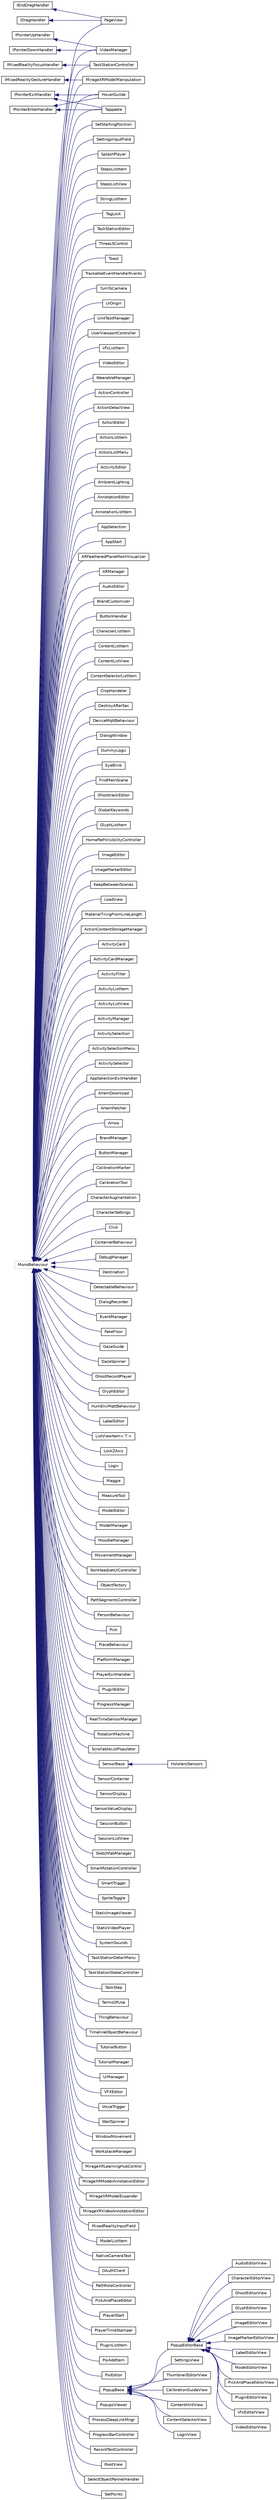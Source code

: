 digraph "Graphical Class Hierarchy"
{
 // INTERACTIVE_SVG=YES
 // LATEX_PDF_SIZE
  edge [fontname="Helvetica",fontsize="10",labelfontname="Helvetica",labelfontsize="10"];
  node [fontname="Helvetica",fontsize="10",shape=record];
  rankdir="LR";
  Node274 [label="IDragHandler",height=0.2,width=0.4,color="black", fillcolor="white", style="filled",URL="$class_i_drag_handler.html",tooltip=" "];
  Node274 -> Node178 [dir="back",color="midnightblue",fontsize="10",style="solid",fontname="Helvetica"];
  Node178 [label="PageView",height=0.2,width=0.4,color="black", fillcolor="white", style="filled",URL="$class_page_view.html",tooltip=" "];
  Node273 [label="IEndDragHandler",height=0.2,width=0.4,color="black", fillcolor="white", style="filled",URL="$class_i_end_drag_handler.html",tooltip=" "];
  Node273 -> Node178 [dir="back",color="midnightblue",fontsize="10",style="solid",fontname="Helvetica"];
  Node272 [label="IMixedRealityFocusHandler",height=0.2,width=0.4,color="black", fillcolor="white", style="filled",URL="$class_i_mixed_reality_focus_handler.html",tooltip=" "];
  Node272 -> Node154 [dir="back",color="midnightblue",fontsize="10",style="solid",fontname="Helvetica"];
  Node154 [label="TaskStationController",height=0.2,width=0.4,color="black", fillcolor="white", style="filled",URL="$class_mirage_x_r_1_1_task_station_controller.html",tooltip=" "];
  Node271 [label="IMixedRealityGestureHandler",height=0.2,width=0.4,color="black", fillcolor="white", style="filled",URL="$class_i_mixed_reality_gesture_handler.html",tooltip=" "];
  Node271 -> Node172 [dir="back",color="midnightblue",fontsize="10",style="solid",fontname="Helvetica"];
  Node172 [label="MirageXRModelManipulation",height=0.2,width=0.4,color="black", fillcolor="white", style="filled",URL="$class_mirage_x_r_model_manipulation.html",tooltip="@bibeg Class for handling rotation and other manipulation on the 3d model"];
  Node265 [label="IPointerDownHandler",height=0.2,width=0.4,color="black", fillcolor="white", style="filled",URL="$class_i_pointer_down_handler.html",tooltip=" "];
  Node265 -> Node231 [dir="back",color="midnightblue",fontsize="10",style="solid",fontname="Helvetica"];
  Node231 [label="VideoManager",height=0.2,width=0.4,color="black", fillcolor="white", style="filled",URL="$class_video_manager.html",tooltip=" "];
  Node264 [label="IPointerEnterHandler",height=0.2,width=0.4,color="black", fillcolor="white", style="filled",URL="$class_i_pointer_enter_handler.html",tooltip=" "];
  Node264 -> Node78 [dir="back",color="midnightblue",fontsize="10",style="solid",fontname="Helvetica"];
  Node78 [label="HoverGuilde",height=0.2,width=0.4,color="black", fillcolor="white", style="filled",URL="$class_hover_guilde.html",tooltip=" "];
  Node264 -> Node220 [dir="back",color="midnightblue",fontsize="10",style="solid",fontname="Helvetica"];
  Node220 [label="Tappable",height=0.2,width=0.4,color="black", fillcolor="white", style="filled",URL="$class_tappable.html",tooltip=" "];
  Node263 [label="IPointerExitHandler",height=0.2,width=0.4,color="black", fillcolor="white", style="filled",URL="$class_i_pointer_exit_handler.html",tooltip=" "];
  Node263 -> Node78 [dir="back",color="midnightblue",fontsize="10",style="solid",fontname="Helvetica"];
  Node263 -> Node220 [dir="back",color="midnightblue",fontsize="10",style="solid",fontname="Helvetica"];
  Node262 [label="IPointerUpHandler",height=0.2,width=0.4,color="black", fillcolor="white", style="filled",URL="$class_i_pointer_up_handler.html",tooltip=" "];
  Node262 -> Node231 [dir="back",color="midnightblue",fontsize="10",style="solid",fontname="Helvetica"];
  Node46 [label="MonoBehaviour",height=0.2,width=0.4,color="grey75", fillcolor="white", style="filled",tooltip=" "];
  Node46 -> Node0 [dir="back",color="midnightblue",fontsize="10",style="solid",fontname="Helvetica"];
  Node0 [label="ActionController",height=0.2,width=0.4,color="black", fillcolor="white", style="filled",URL="$class_action_controller.html",tooltip=" "];
  Node46 -> Node48 [dir="back",color="midnightblue",fontsize="10",style="solid",fontname="Helvetica"];
  Node48 [label="ActionDetailView",height=0.2,width=0.4,color="black", fillcolor="white", style="filled",URL="$class_action_detail_view.html",tooltip=" "];
  Node46 -> Node49 [dir="back",color="midnightblue",fontsize="10",style="solid",fontname="Helvetica"];
  Node49 [label="ActionEditor",height=0.2,width=0.4,color="black", fillcolor="white", style="filled",URL="$class_action_editor.html",tooltip=" "];
  Node46 -> Node50 [dir="back",color="midnightblue",fontsize="10",style="solid",fontname="Helvetica"];
  Node50 [label="ActionListItem",height=0.2,width=0.4,color="black", fillcolor="white", style="filled",URL="$class_action_list_item.html",tooltip=" "];
  Node46 -> Node51 [dir="back",color="midnightblue",fontsize="10",style="solid",fontname="Helvetica"];
  Node51 [label="ActionListMenu",height=0.2,width=0.4,color="black", fillcolor="white", style="filled",URL="$class_action_list_menu.html",tooltip=" "];
  Node46 -> Node52 [dir="back",color="midnightblue",fontsize="10",style="solid",fontname="Helvetica"];
  Node52 [label="ActivityEditor",height=0.2,width=0.4,color="black", fillcolor="white", style="filled",URL="$class_activity_editor.html",tooltip=" "];
  Node46 -> Node53 [dir="back",color="midnightblue",fontsize="10",style="solid",fontname="Helvetica"];
  Node53 [label="AmbientLighting",height=0.2,width=0.4,color="black", fillcolor="white", style="filled",URL="$class_ambient_lighting.html",tooltip=" "];
  Node46 -> Node54 [dir="back",color="midnightblue",fontsize="10",style="solid",fontname="Helvetica"];
  Node54 [label="AnnotationEditor",height=0.2,width=0.4,color="black", fillcolor="white", style="filled",URL="$class_annotation_editor.html",tooltip=" "];
  Node46 -> Node55 [dir="back",color="midnightblue",fontsize="10",style="solid",fontname="Helvetica"];
  Node55 [label="AnnotationListItem",height=0.2,width=0.4,color="black", fillcolor="white", style="filled",URL="$class_annotation_list_item.html",tooltip=" "];
  Node46 -> Node56 [dir="back",color="midnightblue",fontsize="10",style="solid",fontname="Helvetica"];
  Node56 [label="AppSelection",height=0.2,width=0.4,color="black", fillcolor="white", style="filled",URL="$class_app_selection.html",tooltip="Class that handles the selection of the new scene This script should exist in the AppSelection scene ..."];
  Node46 -> Node57 [dir="back",color="midnightblue",fontsize="10",style="solid",fontname="Helvetica"];
  Node57 [label="AppStart",height=0.2,width=0.4,color="black", fillcolor="white", style="filled",URL="$class_app_start.html",tooltip="Describes how the app should proceed from the start scene"];
  Node46 -> Node58 [dir="back",color="midnightblue",fontsize="10",style="solid",fontname="Helvetica"];
  Node58 [label="ARFeatheredPlaneMeshVisualizer",height=0.2,width=0.4,color="black", fillcolor="white", style="filled",URL="$class_a_r_feathered_plane_mesh_visualizer.html",tooltip="This plane visualizer demonstrates the use of a feathering effect at the edge of the detected plane,..."];
  Node46 -> Node59 [dir="back",color="midnightblue",fontsize="10",style="solid",fontname="Helvetica"];
  Node59 [label="ARManager",height=0.2,width=0.4,color="black", fillcolor="white", style="filled",URL="$class_a_r_manager.html",tooltip=" "];
  Node46 -> Node60 [dir="back",color="midnightblue",fontsize="10",style="solid",fontname="Helvetica"];
  Node60 [label="AudioEditor",height=0.2,width=0.4,color="black", fillcolor="white", style="filled",URL="$class_audio_editor.html",tooltip=" "];
  Node46 -> Node61 [dir="back",color="midnightblue",fontsize="10",style="solid",fontname="Helvetica"];
  Node61 [label="BrandCustomizer",height=0.2,width=0.4,color="black", fillcolor="white", style="filled",URL="$class_brand_customizer.html",tooltip=" "];
  Node46 -> Node62 [dir="back",color="midnightblue",fontsize="10",style="solid",fontname="Helvetica"];
  Node62 [label="ButtonHandler",height=0.2,width=0.4,color="black", fillcolor="white", style="filled",URL="$class_button_handler.html",tooltip=" "];
  Node46 -> Node63 [dir="back",color="midnightblue",fontsize="10",style="solid",fontname="Helvetica"];
  Node63 [label="CharacterListItem",height=0.2,width=0.4,color="black", fillcolor="white", style="filled",URL="$class_character_list_item.html",tooltip=" "];
  Node46 -> Node64 [dir="back",color="midnightblue",fontsize="10",style="solid",fontname="Helvetica"];
  Node64 [label="ContentListItem",height=0.2,width=0.4,color="black", fillcolor="white", style="filled",URL="$class_content_list_item.html",tooltip=" "];
  Node46 -> Node65 [dir="back",color="midnightblue",fontsize="10",style="solid",fontname="Helvetica"];
  Node65 [label="ContentListView",height=0.2,width=0.4,color="black", fillcolor="white", style="filled",URL="$class_content_list_view.html",tooltip=" "];
  Node46 -> Node66 [dir="back",color="midnightblue",fontsize="10",style="solid",fontname="Helvetica"];
  Node66 [label="ContentSelectorListItem",height=0.2,width=0.4,color="black", fillcolor="white", style="filled",URL="$class_content_selector_list_item.html",tooltip=" "];
  Node46 -> Node67 [dir="back",color="midnightblue",fontsize="10",style="solid",fontname="Helvetica"];
  Node67 [label="CropHandeler",height=0.2,width=0.4,color="black", fillcolor="white", style="filled",URL="$class_crop_handeler.html",tooltip=" "];
  Node46 -> Node68 [dir="back",color="midnightblue",fontsize="10",style="solid",fontname="Helvetica"];
  Node68 [label="DestroyAfterSec",height=0.2,width=0.4,color="black", fillcolor="white", style="filled",URL="$class_destroy_after_sec.html",tooltip=" "];
  Node46 -> Node69 [dir="back",color="midnightblue",fontsize="10",style="solid",fontname="Helvetica"];
  Node69 [label="DeviceMqttBehaviour",height=0.2,width=0.4,color="black", fillcolor="white", style="filled",URL="$class_device_mqtt_behaviour.html",tooltip=" "];
  Node46 -> Node70 [dir="back",color="midnightblue",fontsize="10",style="solid",fontname="Helvetica"];
  Node70 [label="DialogWindow",height=0.2,width=0.4,color="black", fillcolor="white", style="filled",URL="$class_dialog_window.html",tooltip=" "];
  Node46 -> Node71 [dir="back",color="midnightblue",fontsize="10",style="solid",fontname="Helvetica"];
  Node71 [label="DummyLogic",height=0.2,width=0.4,color="black", fillcolor="white", style="filled",URL="$class_dummy_logic.html",tooltip="Just used for MirageXR player testing."];
  Node46 -> Node72 [dir="back",color="midnightblue",fontsize="10",style="solid",fontname="Helvetica"];
  Node72 [label="EyeBlink",height=0.2,width=0.4,color="black", fillcolor="white", style="filled",URL="$class_eye_blink.html",tooltip=" "];
  Node46 -> Node73 [dir="back",color="midnightblue",fontsize="10",style="solid",fontname="Helvetica"];
  Node73 [label="FindMeInScene",height=0.2,width=0.4,color="black", fillcolor="white", style="filled",URL="$class_find_me_in_scene.html",tooltip=" "];
  Node46 -> Node74 [dir="back",color="midnightblue",fontsize="10",style="solid",fontname="Helvetica"];
  Node74 [label="GhosttrackEditor",height=0.2,width=0.4,color="black", fillcolor="white", style="filled",URL="$class_ghosttrack_editor.html",tooltip=" "];
  Node46 -> Node75 [dir="back",color="midnightblue",fontsize="10",style="solid",fontname="Helvetica"];
  Node75 [label="GlobalKeywords",height=0.2,width=0.4,color="black", fillcolor="white", style="filled",URL="$class_global_keywords.html",tooltip=" "];
  Node46 -> Node76 [dir="back",color="midnightblue",fontsize="10",style="solid",fontname="Helvetica"];
  Node76 [label="GlyphListItem",height=0.2,width=0.4,color="black", fillcolor="white", style="filled",URL="$class_glyph_list_item.html",tooltip=" "];
  Node46 -> Node77 [dir="back",color="midnightblue",fontsize="10",style="solid",fontname="Helvetica"];
  Node77 [label="HomePathVisibilityController",height=0.2,width=0.4,color="black", fillcolor="white", style="filled",URL="$class_home_path_visibility_controller.html",tooltip=" "];
  Node46 -> Node78 [dir="back",color="midnightblue",fontsize="10",style="solid",fontname="Helvetica"];
  Node46 -> Node79 [dir="back",color="midnightblue",fontsize="10",style="solid",fontname="Helvetica"];
  Node79 [label="ImageEditor",height=0.2,width=0.4,color="black", fillcolor="white", style="filled",URL="$class_image_editor.html",tooltip=" "];
  Node46 -> Node80 [dir="back",color="midnightblue",fontsize="10",style="solid",fontname="Helvetica"];
  Node80 [label="ImageMarkerEditor",height=0.2,width=0.4,color="black", fillcolor="white", style="filled",URL="$class_image_marker_editor.html",tooltip=" "];
  Node46 -> Node81 [dir="back",color="midnightblue",fontsize="10",style="solid",fontname="Helvetica"];
  Node81 [label="KeepBetweenScenes",height=0.2,width=0.4,color="black", fillcolor="white", style="filled",URL="$class_keep_between_scenes.html",tooltip="Component that makes sure that an object survives scene changes"];
  Node46 -> Node82 [dir="back",color="midnightblue",fontsize="10",style="solid",fontname="Helvetica"];
  Node82 [label="LoadView",height=0.2,width=0.4,color="black", fillcolor="white", style="filled",URL="$class_load_view.html",tooltip=" "];
  Node46 -> Node83 [dir="back",color="midnightblue",fontsize="10",style="solid",fontname="Helvetica"];
  Node83 [label="MaterialTilingFromLineLength",height=0.2,width=0.4,color="black", fillcolor="white", style="filled",URL="$class_material_tiling_from_line_length.html",tooltip=" "];
  Node46 -> Node84 [dir="back",color="midnightblue",fontsize="10",style="solid",fontname="Helvetica"];
  Node84 [label="ActionContentStorageManager",height=0.2,width=0.4,color="black", fillcolor="white", style="filled",URL="$class_mirage_x_r_1_1_action_content_storage_manager.html",tooltip=" "];
  Node46 -> Node85 [dir="back",color="midnightblue",fontsize="10",style="solid",fontname="Helvetica"];
  Node85 [label="ActivityCard",height=0.2,width=0.4,color="black", fillcolor="white", style="filled",URL="$class_mirage_x_r_1_1_activity_card.html",tooltip=" "];
  Node46 -> Node86 [dir="back",color="midnightblue",fontsize="10",style="solid",fontname="Helvetica"];
  Node86 [label="ActivityCardManager",height=0.2,width=0.4,color="black", fillcolor="white", style="filled",URL="$class_mirage_x_r_1_1_activity_card_manager.html",tooltip=" "];
  Node46 -> Node87 [dir="back",color="midnightblue",fontsize="10",style="solid",fontname="Helvetica"];
  Node87 [label="ActivityFilter",height=0.2,width=0.4,color="black", fillcolor="white", style="filled",URL="$class_mirage_x_r_1_1_activity_filter.html",tooltip=" "];
  Node46 -> Node88 [dir="back",color="midnightblue",fontsize="10",style="solid",fontname="Helvetica"];
  Node88 [label="ActivityListItem",height=0.2,width=0.4,color="black", fillcolor="white", style="filled",URL="$class_mirage_x_r_1_1_activity_list_item.html",tooltip=" "];
  Node46 -> Node89 [dir="back",color="midnightblue",fontsize="10",style="solid",fontname="Helvetica"];
  Node89 [label="ActivityListView",height=0.2,width=0.4,color="black", fillcolor="white", style="filled",URL="$class_mirage_x_r_1_1_activity_list_view.html",tooltip=" "];
  Node46 -> Node90 [dir="back",color="midnightblue",fontsize="10",style="solid",fontname="Helvetica"];
  Node90 [label="ActivityManager",height=0.2,width=0.4,color="black", fillcolor="white", style="filled",URL="$class_mirage_x_r_1_1_activity_manager.html",tooltip="ActivityParser. Used for parsing Arlem activity file files and for handling activities defined in the..."];
  Node46 -> Node91 [dir="back",color="midnightblue",fontsize="10",style="solid",fontname="Helvetica"];
  Node91 [label="ActivitySelection",height=0.2,width=0.4,color="black", fillcolor="white", style="filled",URL="$class_mirage_x_r_1_1_activity_selection.html",tooltip=" "];
  Node46 -> Node92 [dir="back",color="midnightblue",fontsize="10",style="solid",fontname="Helvetica"];
  Node92 [label="ActivitySelectionMenu",height=0.2,width=0.4,color="black", fillcolor="white", style="filled",URL="$class_mirage_x_r_1_1_activity_selection_menu.html",tooltip=" "];
  Node46 -> Node93 [dir="back",color="midnightblue",fontsize="10",style="solid",fontname="Helvetica"];
  Node93 [label="ActivitySelector",height=0.2,width=0.4,color="black", fillcolor="white", style="filled",URL="$class_mirage_x_r_1_1_activity_selector.html",tooltip=" "];
  Node46 -> Node94 [dir="back",color="midnightblue",fontsize="10",style="solid",fontname="Helvetica"];
  Node94 [label="AppSelectionExitHandler",height=0.2,width=0.4,color="black", fillcolor="white", style="filled",URL="$class_mirage_x_r_1_1_app_selection_exit_handler.html",tooltip=" "];
  Node46 -> Node95 [dir="back",color="midnightblue",fontsize="10",style="solid",fontname="Helvetica"];
  Node95 [label="ArlemDownload",height=0.2,width=0.4,color="black", fillcolor="white", style="filled",URL="$class_mirage_x_r_1_1_arlem_download.html",tooltip=" "];
  Node46 -> Node96 [dir="back",color="midnightblue",fontsize="10",style="solid",fontname="Helvetica"];
  Node96 [label="ArlemFetcher",height=0.2,width=0.4,color="black", fillcolor="white", style="filled",URL="$class_mirage_x_r_1_1_arlem_fetcher.html",tooltip=" "];
  Node46 -> Node97 [dir="back",color="midnightblue",fontsize="10",style="solid",fontname="Helvetica"];
  Node97 [label="Arrow",height=0.2,width=0.4,color="black", fillcolor="white", style="filled",URL="$class_mirage_x_r_1_1_arrow.html",tooltip=" "];
  Node46 -> Node98 [dir="back",color="midnightblue",fontsize="10",style="solid",fontname="Helvetica"];
  Node98 [label="BrandManager",height=0.2,width=0.4,color="black", fillcolor="white", style="filled",URL="$class_mirage_x_r_1_1_brand_manager.html",tooltip=" "];
  Node46 -> Node99 [dir="back",color="midnightblue",fontsize="10",style="solid",fontname="Helvetica"];
  Node99 [label="ButtonManager",height=0.2,width=0.4,color="black", fillcolor="white", style="filled",URL="$class_mirage_x_r_1_1_button_manager.html",tooltip=" "];
  Node46 -> Node100 [dir="back",color="midnightblue",fontsize="10",style="solid",fontname="Helvetica"];
  Node100 [label="CalibrationMarker",height=0.2,width=0.4,color="black", fillcolor="white", style="filled",URL="$class_mirage_x_r_1_1_calibration_marker.html",tooltip=" "];
  Node46 -> Node101 [dir="back",color="midnightblue",fontsize="10",style="solid",fontname="Helvetica"];
  Node101 [label="CalibrationTool",height=0.2,width=0.4,color="black", fillcolor="white", style="filled",URL="$class_mirage_x_r_1_1_calibration_tool.html",tooltip=" "];
  Node46 -> Node102 [dir="back",color="midnightblue",fontsize="10",style="solid",fontname="Helvetica"];
  Node102 [label="CharacterAugmentation",height=0.2,width=0.4,color="black", fillcolor="white", style="filled",URL="$class_mirage_x_r_1_1_character_augmentation.html",tooltip=" "];
  Node46 -> Node103 [dir="back",color="midnightblue",fontsize="10",style="solid",fontname="Helvetica"];
  Node103 [label="CharacterSettings",height=0.2,width=0.4,color="black", fillcolor="white", style="filled",URL="$class_mirage_x_r_1_1_character_settings.html",tooltip=" "];
  Node46 -> Node104 [dir="back",color="midnightblue",fontsize="10",style="solid",fontname="Helvetica"];
  Node104 [label="Click",height=0.2,width=0.4,color="black", fillcolor="white", style="filled",URL="$class_mirage_x_r_1_1_click.html",tooltip="Universal Click. Should receive a Nobel prize for this..."];
  Node46 -> Node105 [dir="back",color="midnightblue",fontsize="10",style="solid",fontname="Helvetica"];
  Node105 [label="ContainerBehaviour",height=0.2,width=0.4,color="black", fillcolor="white", style="filled",URL="$class_mirage_x_r_1_1_container_behaviour.html",tooltip="Class for all the containers that should remain in the scene on scene clear."];
  Node46 -> Node106 [dir="back",color="midnightblue",fontsize="10",style="solid",fontname="Helvetica"];
  Node106 [label="DebugManager",height=0.2,width=0.4,color="black", fillcolor="white", style="filled",URL="$class_mirage_x_r_1_1_debug_manager.html",tooltip=" "];
  Node46 -> Node107 [dir="back",color="midnightblue",fontsize="10",style="solid",fontname="Helvetica"];
  Node107 [label="Destination",height=0.2,width=0.4,color="black", fillcolor="white", style="filled",URL="$class_mirage_x_r_1_1_destination.html",tooltip=" "];
  Node46 -> Node108 [dir="back",color="midnightblue",fontsize="10",style="solid",fontname="Helvetica"];
  Node108 [label="DetectableBehaviour",height=0.2,width=0.4,color="black", fillcolor="white", style="filled",URL="$class_mirage_x_r_1_1_detectable_behaviour.html",tooltip="Class for defining how a detectable should behave."];
  Node46 -> Node109 [dir="back",color="midnightblue",fontsize="10",style="solid",fontname="Helvetica"];
  Node109 [label="DialogRecorder",height=0.2,width=0.4,color="black", fillcolor="white", style="filled",URL="$class_mirage_x_r_1_1_dialog_recorder.html",tooltip=" "];
  Node46 -> Node110 [dir="back",color="midnightblue",fontsize="10",style="solid",fontname="Helvetica"];
  Node110 [label="EventManager",height=0.2,width=0.4,color="black", fillcolor="white", style="filled",URL="$class_mirage_x_r_1_1_event_manager.html",tooltip="Event manager for handling communication between Activity manager and Workplace manager."];
  Node46 -> Node111 [dir="back",color="midnightblue",fontsize="10",style="solid",fontname="Helvetica"];
  Node111 [label="FakeFloor",height=0.2,width=0.4,color="black", fillcolor="white", style="filled",URL="$class_mirage_x_r_1_1_fake_floor.html",tooltip=" "];
  Node46 -> Node112 [dir="back",color="midnightblue",fontsize="10",style="solid",fontname="Helvetica"];
  Node112 [label="GazeGuide",height=0.2,width=0.4,color="black", fillcolor="white", style="filled",URL="$class_mirage_x_r_1_1_gaze_guide.html",tooltip=" "];
  Node46 -> Node113 [dir="back",color="midnightblue",fontsize="10",style="solid",fontname="Helvetica"];
  Node113 [label="GazeSpinner",height=0.2,width=0.4,color="black", fillcolor="white", style="filled",URL="$class_mirage_x_r_1_1_gaze_spinner.html",tooltip=" "];
  Node46 -> Node114 [dir="back",color="midnightblue",fontsize="10",style="solid",fontname="Helvetica"];
  Node114 [label="GhostRecordPlayer",height=0.2,width=0.4,color="black", fillcolor="white", style="filled",URL="$class_mirage_x_r_1_1_ghost_record_player.html",tooltip=" "];
  Node46 -> Node115 [dir="back",color="midnightblue",fontsize="10",style="solid",fontname="Helvetica"];
  Node115 [label="GlyphEditor",height=0.2,width=0.4,color="black", fillcolor="white", style="filled",URL="$class_mirage_x_r_1_1_glyph_editor.html",tooltip=" "];
  Node46 -> Node116 [dir="back",color="midnightblue",fontsize="10",style="solid",fontname="Helvetica"];
  Node116 [label="HumEnvMqttBehaviour",height=0.2,width=0.4,color="black", fillcolor="white", style="filled",URL="$class_mirage_x_r_1_1_hum_env_mqtt_behaviour.html",tooltip=" "];
  Node46 -> Node117 [dir="back",color="midnightblue",fontsize="10",style="solid",fontname="Helvetica"];
  Node117 [label="LabelEditor",height=0.2,width=0.4,color="black", fillcolor="white", style="filled",URL="$class_mirage_x_r_1_1_label_editor.html",tooltip=" "];
  Node46 -> Node118 [dir="back",color="midnightblue",fontsize="10",style="solid",fontname="Helvetica"];
  Node118 [label="ListViewItem\< T \>",height=0.2,width=0.4,color="black", fillcolor="white", style="filled",URL="$class_mirage_x_r_1_1_list_view_item.html",tooltip=" "];
  Node46 -> Node119 [dir="back",color="midnightblue",fontsize="10",style="solid",fontname="Helvetica"];
  Node119 [label="LockZAxis",height=0.2,width=0.4,color="black", fillcolor="white", style="filled",URL="$class_mirage_x_r_1_1_lock_z_axis.html",tooltip=" "];
  Node46 -> Node120 [dir="back",color="midnightblue",fontsize="10",style="solid",fontname="Helvetica"];
  Node120 [label="Login",height=0.2,width=0.4,color="black", fillcolor="white", style="filled",URL="$class_mirage_x_r_1_1_login.html",tooltip=" "];
  Node46 -> Node121 [dir="back",color="midnightblue",fontsize="10",style="solid",fontname="Helvetica"];
  Node121 [label="Maggie",height=0.2,width=0.4,color="black", fillcolor="white", style="filled",URL="$class_mirage_x_r_1_1_maggie.html",tooltip="MirageXR text-to-speech manager."];
  Node46 -> Node122 [dir="back",color="midnightblue",fontsize="10",style="solid",fontname="Helvetica"];
  Node122 [label="MeasureTool",height=0.2,width=0.4,color="black", fillcolor="white", style="filled",URL="$class_mirage_x_r_1_1_measure_tool.html",tooltip=" "];
  Node46 -> Node123 [dir="back",color="midnightblue",fontsize="10",style="solid",fontname="Helvetica"];
  Node123 [label="ModelEditor",height=0.2,width=0.4,color="black", fillcolor="white", style="filled",URL="$class_mirage_x_r_1_1_model_editor.html",tooltip=" "];
  Node46 -> Node124 [dir="back",color="midnightblue",fontsize="10",style="solid",fontname="Helvetica"];
  Node124 [label="ModelManager",height=0.2,width=0.4,color="black", fillcolor="white", style="filled",URL="$class_mirage_x_r_1_1_model_manager.html",tooltip=" "];
  Node46 -> Node125 [dir="back",color="midnightblue",fontsize="10",style="solid",fontname="Helvetica"];
  Node125 [label="MoodleManager",height=0.2,width=0.4,color="black", fillcolor="white", style="filled",URL="$class_mirage_x_r_1_1_moodle_manager.html",tooltip=" "];
  Node46 -> Node126 [dir="back",color="midnightblue",fontsize="10",style="solid",fontname="Helvetica"];
  Node126 [label="MovementManager",height=0.2,width=0.4,color="black", fillcolor="white", style="filled",URL="$class_mirage_x_r_1_1_movement_manager.html",tooltip=" "];
  Node46 -> Node127 [dir="back",color="midnightblue",fontsize="10",style="solid",fontname="Helvetica"];
  Node127 [label="NonHeadsetUIController",height=0.2,width=0.4,color="black", fillcolor="white", style="filled",URL="$class_mirage_x_r_1_1_non_headset_u_i_controller.html",tooltip=" "];
  Node46 -> Node128 [dir="back",color="midnightblue",fontsize="10",style="solid",fontname="Helvetica"];
  Node128 [label="ObjectFactory",height=0.2,width=0.4,color="black", fillcolor="white", style="filled",URL="$class_mirage_x_r_1_1_object_factory.html",tooltip=" "];
  Node46 -> Node129 [dir="back",color="midnightblue",fontsize="10",style="solid",fontname="Helvetica"];
  Node129 [label="PathSegmentsController",height=0.2,width=0.4,color="black", fillcolor="white", style="filled",URL="$class_mirage_x_r_1_1_path_segments_controller.html",tooltip=" "];
  Node46 -> Node130 [dir="back",color="midnightblue",fontsize="10",style="solid",fontname="Helvetica"];
  Node130 [label="PersonBehaviour",height=0.2,width=0.4,color="black", fillcolor="white", style="filled",URL="$class_mirage_x_r_1_1_person_behaviour.html",tooltip=" "];
  Node46 -> Node131 [dir="back",color="midnightblue",fontsize="10",style="solid",fontname="Helvetica"];
  Node131 [label="Pick",height=0.2,width=0.4,color="black", fillcolor="white", style="filled",URL="$class_mirage_x_r_1_1_pick.html",tooltip=" "];
  Node46 -> Node132 [dir="back",color="midnightblue",fontsize="10",style="solid",fontname="Helvetica"];
  Node132 [label="PlaceBehaviour",height=0.2,width=0.4,color="black", fillcolor="white", style="filled",URL="$class_mirage_x_r_1_1_place_behaviour.html",tooltip=" "];
  Node46 -> Node133 [dir="back",color="midnightblue",fontsize="10",style="solid",fontname="Helvetica"];
  Node133 [label="PlatformManager",height=0.2,width=0.4,color="black", fillcolor="white", style="filled",URL="$class_mirage_x_r_1_1_platform_manager.html",tooltip=" "];
  Node46 -> Node134 [dir="back",color="midnightblue",fontsize="10",style="solid",fontname="Helvetica"];
  Node134 [label="PlayerExitHandler",height=0.2,width=0.4,color="black", fillcolor="white", style="filled",URL="$class_mirage_x_r_1_1_player_exit_handler.html",tooltip=" "];
  Node46 -> Node135 [dir="back",color="midnightblue",fontsize="10",style="solid",fontname="Helvetica"];
  Node135 [label="PluginEditor",height=0.2,width=0.4,color="black", fillcolor="white", style="filled",URL="$class_mirage_x_r_1_1_plugin_editor.html",tooltip=" "];
  Node46 -> Node136 [dir="back",color="midnightblue",fontsize="10",style="solid",fontname="Helvetica"];
  Node136 [label="ProgressManager",height=0.2,width=0.4,color="black", fillcolor="white", style="filled",URL="$class_mirage_x_r_1_1_progress_manager.html",tooltip=" "];
  Node46 -> Node137 [dir="back",color="midnightblue",fontsize="10",style="solid",fontname="Helvetica"];
  Node137 [label="RealTimeSensorManager",height=0.2,width=0.4,color="black", fillcolor="white", style="filled",URL="$class_mirage_x_r_1_1_real_time_sensor_manager.html",tooltip=" "];
  Node46 -> Node138 [dir="back",color="midnightblue",fontsize="10",style="solid",fontname="Helvetica"];
  Node138 [label="RotationMachine",height=0.2,width=0.4,color="black", fillcolor="white", style="filled",URL="$class_mirage_x_r_1_1_rotation_machine.html",tooltip="Rotation machine handles object rotation."];
  Node46 -> Node139 [dir="back",color="midnightblue",fontsize="10",style="solid",fontname="Helvetica"];
  Node139 [label="ScrollableListPopulator",height=0.2,width=0.4,color="black", fillcolor="white", style="filled",URL="$class_mirage_x_r_1_1_scrollable_list_populator.html",tooltip=" "];
  Node46 -> Node140 [dir="back",color="midnightblue",fontsize="10",style="solid",fontname="Helvetica"];
  Node140 [label="SensorBase",height=0.2,width=0.4,color="black", fillcolor="white", style="filled",URL="$class_mirage_x_r_1_1_sensor_base.html",tooltip=" "];
  Node140 -> Node141 [dir="back",color="midnightblue",fontsize="10",style="solid",fontname="Helvetica"];
  Node141 [label="HololensSensors",height=0.2,width=0.4,color="black", fillcolor="white", style="filled",URL="$class_mirage_x_r_1_1_hololens_sensors.html",tooltip=" "];
  Node46 -> Node142 [dir="back",color="midnightblue",fontsize="10",style="solid",fontname="Helvetica"];
  Node142 [label="SensorContainer",height=0.2,width=0.4,color="black", fillcolor="white", style="filled",URL="$class_mirage_x_r_1_1_sensor_container.html",tooltip=" "];
  Node46 -> Node143 [dir="back",color="midnightblue",fontsize="10",style="solid",fontname="Helvetica"];
  Node143 [label="SensorDisplay",height=0.2,width=0.4,color="black", fillcolor="white", style="filled",URL="$class_mirage_x_r_1_1_sensor_display.html",tooltip=" "];
  Node46 -> Node144 [dir="back",color="midnightblue",fontsize="10",style="solid",fontname="Helvetica"];
  Node144 [label="SensorValueDisplay",height=0.2,width=0.4,color="black", fillcolor="white", style="filled",URL="$class_mirage_x_r_1_1_sensor_value_display.html",tooltip=" "];
  Node46 -> Node145 [dir="back",color="midnightblue",fontsize="10",style="solid",fontname="Helvetica"];
  Node145 [label="SessionButton",height=0.2,width=0.4,color="black", fillcolor="white", style="filled",URL="$class_mirage_x_r_1_1_session_button.html",tooltip=" "];
  Node46 -> Node146 [dir="back",color="midnightblue",fontsize="10",style="solid",fontname="Helvetica"];
  Node146 [label="SessionListView",height=0.2,width=0.4,color="black", fillcolor="white", style="filled",URL="$class_mirage_x_r_1_1_session_list_view.html",tooltip=" "];
  Node46 -> Node147 [dir="back",color="midnightblue",fontsize="10",style="solid",fontname="Helvetica"];
  Node147 [label="SketchfabManager",height=0.2,width=0.4,color="black", fillcolor="white", style="filled",URL="$class_mirage_x_r_1_1_sketchfab_manager.html",tooltip=" "];
  Node46 -> Node148 [dir="back",color="midnightblue",fontsize="10",style="solid",fontname="Helvetica"];
  Node148 [label="SmartRotationController",height=0.2,width=0.4,color="black", fillcolor="white", style="filled",URL="$class_mirage_x_r_1_1_smart_rotation_controller.html",tooltip="Controls Rotation Machine based on sensor input."];
  Node46 -> Node149 [dir="back",color="midnightblue",fontsize="10",style="solid",fontname="Helvetica"];
  Node149 [label="SmartTrigger",height=0.2,width=0.4,color="black", fillcolor="white", style="filled",URL="$class_mirage_x_r_1_1_smart_trigger.html",tooltip=" "];
  Node46 -> Node150 [dir="back",color="midnightblue",fontsize="10",style="solid",fontname="Helvetica"];
  Node150 [label="SpriteToggle",height=0.2,width=0.4,color="black", fillcolor="white", style="filled",URL="$class_mirage_x_r_1_1_sprite_toggle.html",tooltip=" "];
  Node46 -> Node151 [dir="back",color="midnightblue",fontsize="10",style="solid",fontname="Helvetica"];
  Node151 [label="StaticImageViewer",height=0.2,width=0.4,color="black", fillcolor="white", style="filled",URL="$class_mirage_x_r_1_1_static_image_viewer.html",tooltip=" "];
  Node46 -> Node152 [dir="back",color="midnightblue",fontsize="10",style="solid",fontname="Helvetica"];
  Node152 [label="StaticVideoPlayer",height=0.2,width=0.4,color="black", fillcolor="white", style="filled",URL="$class_mirage_x_r_1_1_static_video_player.html",tooltip=" "];
  Node46 -> Node153 [dir="back",color="midnightblue",fontsize="10",style="solid",fontname="Helvetica"];
  Node153 [label="SystemSounds",height=0.2,width=0.4,color="black", fillcolor="white", style="filled",URL="$class_mirage_x_r_1_1_system_sounds.html",tooltip="Plays back various system sounds."];
  Node46 -> Node154 [dir="back",color="midnightblue",fontsize="10",style="solid",fontname="Helvetica"];
  Node46 -> Node155 [dir="back",color="midnightblue",fontsize="10",style="solid",fontname="Helvetica"];
  Node155 [label="TaskStationDetailMenu",height=0.2,width=0.4,color="black", fillcolor="white", style="filled",URL="$class_mirage_x_r_1_1_task_station_detail_menu.html",tooltip=" "];
  Node46 -> Node156 [dir="back",color="midnightblue",fontsize="10",style="solid",fontname="Helvetica"];
  Node156 [label="TaskStationStateController",height=0.2,width=0.4,color="black", fillcolor="white", style="filled",URL="$class_mirage_x_r_1_1_task_station_state_controller.html",tooltip=" "];
  Node46 -> Node157 [dir="back",color="midnightblue",fontsize="10",style="solid",fontname="Helvetica"];
  Node157 [label="TaskStep",height=0.2,width=0.4,color="black", fillcolor="white", style="filled",URL="$class_mirage_x_r_1_1_task_step.html",tooltip=" "];
  Node46 -> Node158 [dir="back",color="midnightblue",fontsize="10",style="solid",fontname="Helvetica"];
  Node158 [label="TermsOfUse",height=0.2,width=0.4,color="black", fillcolor="white", style="filled",URL="$class_mirage_x_r_1_1_terms_of_use.html",tooltip=" "];
  Node46 -> Node159 [dir="back",color="midnightblue",fontsize="10",style="solid",fontname="Helvetica"];
  Node159 [label="ThingBehaviour",height=0.2,width=0.4,color="black", fillcolor="white", style="filled",URL="$class_mirage_x_r_1_1_thing_behaviour.html",tooltip="Class for defining how a thing should behave"];
  Node46 -> Node160 [dir="back",color="midnightblue",fontsize="10",style="solid",fontname="Helvetica"];
  Node160 [label="TimelineObjectBehaviour",height=0.2,width=0.4,color="black", fillcolor="white", style="filled",URL="$class_mirage_x_r_1_1_timeline_object_behaviour.html",tooltip=" "];
  Node46 -> Node161 [dir="back",color="midnightblue",fontsize="10",style="solid",fontname="Helvetica"];
  Node161 [label="TutorialButton",height=0.2,width=0.4,color="black", fillcolor="white", style="filled",URL="$class_mirage_x_r_1_1_tutorial_button.html",tooltip=" "];
  Node46 -> Node162 [dir="back",color="midnightblue",fontsize="10",style="solid",fontname="Helvetica"];
  Node162 [label="TutorialManager",height=0.2,width=0.4,color="black", fillcolor="white", style="filled",URL="$class_mirage_x_r_1_1_tutorial_manager.html",tooltip=" "];
  Node46 -> Node163 [dir="back",color="midnightblue",fontsize="10",style="solid",fontname="Helvetica"];
  Node163 [label="UiManager",height=0.2,width=0.4,color="black", fillcolor="white", style="filled",URL="$class_mirage_x_r_1_1_ui_manager.html",tooltip=" "];
  Node46 -> Node164 [dir="back",color="midnightblue",fontsize="10",style="solid",fontname="Helvetica"];
  Node164 [label="VFXEditor",height=0.2,width=0.4,color="black", fillcolor="white", style="filled",URL="$class_mirage_x_r_1_1_v_f_x_editor.html",tooltip=" "];
  Node46 -> Node165 [dir="back",color="midnightblue",fontsize="10",style="solid",fontname="Helvetica"];
  Node165 [label="VoiceTrigger",height=0.2,width=0.4,color="black", fillcolor="white", style="filled",URL="$class_mirage_x_r_1_1_voice_trigger.html",tooltip=" "];
  Node46 -> Node166 [dir="back",color="midnightblue",fontsize="10",style="solid",fontname="Helvetica"];
  Node166 [label="WaitSpinner",height=0.2,width=0.4,color="black", fillcolor="white", style="filled",URL="$class_mirage_x_r_1_1_wait_spinner.html",tooltip=" "];
  Node46 -> Node167 [dir="back",color="midnightblue",fontsize="10",style="solid",fontname="Helvetica"];
  Node167 [label="WindowMovement",height=0.2,width=0.4,color="black", fillcolor="white", style="filled",URL="$class_mirage_x_r_1_1_window_movement.html",tooltip=" "];
  Node46 -> Node168 [dir="back",color="midnightblue",fontsize="10",style="solid",fontname="Helvetica"];
  Node168 [label="WorkplaceManager",height=0.2,width=0.4,color="black", fillcolor="white", style="filled",URL="$class_mirage_x_r_1_1_workplace_manager.html",tooltip="WorkplaceParser. Used for parsing Arlem workplace file files and for handling all the resources defin..."];
  Node46 -> Node169 [dir="back",color="midnightblue",fontsize="10",style="solid",fontname="Helvetica"];
  Node169 [label="MirageXRLearningHubControl",height=0.2,width=0.4,color="black", fillcolor="white", style="filled",URL="$class_mirage_x_r_learning_hub_control.html",tooltip=" "];
  Node46 -> Node170 [dir="back",color="midnightblue",fontsize="10",style="solid",fontname="Helvetica"];
  Node170 [label="MirageXRModelAnnotationEditor",height=0.2,width=0.4,color="black", fillcolor="white", style="filled",URL="$class_mirage_x_r_model_annotation_editor.html",tooltip="@bibeg editor for 3D model based annotations. Inherits from MirageXRAnnotationBaseEditor."];
  Node46 -> Node171 [dir="back",color="midnightblue",fontsize="10",style="solid",fontname="Helvetica"];
  Node171 [label="MirageXRModelExpander",height=0.2,width=0.4,color="black", fillcolor="white", style="filled",URL="$class_mirage_x_r_model_expander.html",tooltip="@bibeg basic class for expanding the 3d model based on the parent gameobject which holds all the subc..."];
  Node46 -> Node172 [dir="back",color="midnightblue",fontsize="10",style="solid",fontname="Helvetica"];
  Node46 -> Node173 [dir="back",color="midnightblue",fontsize="10",style="solid",fontname="Helvetica"];
  Node173 [label="MirageXRVideoAnnotationEditor",height=0.2,width=0.4,color="black", fillcolor="white", style="filled",URL="$class_mirage_x_r_video_annotation_editor.html",tooltip=" "];
  Node46 -> Node174 [dir="back",color="midnightblue",fontsize="10",style="solid",fontname="Helvetica"];
  Node174 [label="MixedRealityInputField",height=0.2,width=0.4,color="black", fillcolor="white", style="filled",URL="$class_mixed_reality_input_field.html",tooltip=" "];
  Node46 -> Node175 [dir="back",color="midnightblue",fontsize="10",style="solid",fontname="Helvetica"];
  Node175 [label="ModelListItem",height=0.2,width=0.4,color="black", fillcolor="white", style="filled",URL="$class_model_list_item.html",tooltip=" "];
  Node46 -> Node176 [dir="back",color="midnightblue",fontsize="10",style="solid",fontname="Helvetica"];
  Node176 [label="NativeCameraTest",height=0.2,width=0.4,color="black", fillcolor="white", style="filled",URL="$class_native_camera_test.html",tooltip=" "];
  Node46 -> Node177 [dir="back",color="midnightblue",fontsize="10",style="solid",fontname="Helvetica"];
  Node177 [label="OAuthClient",height=0.2,width=0.4,color="black", fillcolor="white", style="filled",URL="$class_o_auth_client.html",tooltip=" "];
  Node46 -> Node178 [dir="back",color="midnightblue",fontsize="10",style="solid",fontname="Helvetica"];
  Node46 -> Node179 [dir="back",color="midnightblue",fontsize="10",style="solid",fontname="Helvetica"];
  Node179 [label="PathRoleController",height=0.2,width=0.4,color="black", fillcolor="white", style="filled",URL="$class_path_role_controller.html",tooltip=" "];
  Node46 -> Node180 [dir="back",color="midnightblue",fontsize="10",style="solid",fontname="Helvetica"];
  Node180 [label="PickAndPlaceEditor",height=0.2,width=0.4,color="black", fillcolor="white", style="filled",URL="$class_pick_and_place_editor.html",tooltip=" "];
  Node46 -> Node181 [dir="back",color="midnightblue",fontsize="10",style="solid",fontname="Helvetica"];
  Node181 [label="PlayerStart",height=0.2,width=0.4,color="black", fillcolor="white", style="filled",URL="$class_player_start.html",tooltip=" "];
  Node46 -> Node182 [dir="back",color="midnightblue",fontsize="10",style="solid",fontname="Helvetica"];
  Node182 [label="PlayerTimeStamper",height=0.2,width=0.4,color="black", fillcolor="white", style="filled",URL="$class_player_time_stamper.html",tooltip=" "];
  Node46 -> Node183 [dir="back",color="midnightblue",fontsize="10",style="solid",fontname="Helvetica"];
  Node183 [label="PluginListItem",height=0.2,width=0.4,color="black", fillcolor="white", style="filled",URL="$class_plugin_list_item.html",tooltip=" "];
  Node46 -> Node184 [dir="back",color="midnightblue",fontsize="10",style="solid",fontname="Helvetica"];
  Node184 [label="PoiAddItem",height=0.2,width=0.4,color="black", fillcolor="white", style="filled",URL="$class_poi_add_item.html",tooltip=" "];
  Node46 -> Node185 [dir="back",color="midnightblue",fontsize="10",style="solid",fontname="Helvetica"];
  Node185 [label="PoiEditor",height=0.2,width=0.4,color="black", fillcolor="white", style="filled",URL="$class_poi_editor.html",tooltip=" "];
  Node46 -> Node186 [dir="back",color="midnightblue",fontsize="10",style="solid",fontname="Helvetica"];
  Node186 [label="PopupBase",height=0.2,width=0.4,color="black", fillcolor="white", style="filled",URL="$class_popup_base.html",tooltip=" "];
  Node186 -> Node187 [dir="back",color="midnightblue",fontsize="10",style="solid",fontname="Helvetica"];
  Node187 [label="CalibrationGuideView",height=0.2,width=0.4,color="black", fillcolor="white", style="filled",URL="$class_calibration_guide_view.html",tooltip=" "];
  Node186 -> Node188 [dir="back",color="midnightblue",fontsize="10",style="solid",fontname="Helvetica"];
  Node188 [label="ContentHintView",height=0.2,width=0.4,color="black", fillcolor="white", style="filled",URL="$class_content_hint_view.html",tooltip=" "];
  Node186 -> Node189 [dir="back",color="midnightblue",fontsize="10",style="solid",fontname="Helvetica"];
  Node189 [label="ContentSelectorView",height=0.2,width=0.4,color="black", fillcolor="white", style="filled",URL="$class_content_selector_view.html",tooltip=" "];
  Node186 -> Node190 [dir="back",color="midnightblue",fontsize="10",style="solid",fontname="Helvetica"];
  Node190 [label="LoginView",height=0.2,width=0.4,color="black", fillcolor="white", style="filled",URL="$class_login_view.html",tooltip=" "];
  Node186 -> Node191 [dir="back",color="midnightblue",fontsize="10",style="solid",fontname="Helvetica"];
  Node191 [label="PopupEditorBase",height=0.2,width=0.4,color="black", fillcolor="white", style="filled",URL="$class_popup_editor_base.html",tooltip=" "];
  Node191 -> Node192 [dir="back",color="midnightblue",fontsize="10",style="solid",fontname="Helvetica"];
  Node192 [label="AudioEditorView",height=0.2,width=0.4,color="black", fillcolor="white", style="filled",URL="$class_audio_editor_view.html",tooltip=" "];
  Node191 -> Node193 [dir="back",color="midnightblue",fontsize="10",style="solid",fontname="Helvetica"];
  Node193 [label="CharacterEditorView",height=0.2,width=0.4,color="black", fillcolor="white", style="filled",URL="$class_character_editor_view.html",tooltip=" "];
  Node191 -> Node194 [dir="back",color="midnightblue",fontsize="10",style="solid",fontname="Helvetica"];
  Node194 [label="GhostEditorView",height=0.2,width=0.4,color="black", fillcolor="white", style="filled",URL="$class_ghost_editor_view.html",tooltip=" "];
  Node191 -> Node195 [dir="back",color="midnightblue",fontsize="10",style="solid",fontname="Helvetica"];
  Node195 [label="GlyphEditorView",height=0.2,width=0.4,color="black", fillcolor="white", style="filled",URL="$class_glyph_editor_view.html",tooltip=" "];
  Node191 -> Node196 [dir="back",color="midnightblue",fontsize="10",style="solid",fontname="Helvetica"];
  Node196 [label="ImageEditorView",height=0.2,width=0.4,color="black", fillcolor="white", style="filled",URL="$class_image_editor_view.html",tooltip=" "];
  Node191 -> Node197 [dir="back",color="midnightblue",fontsize="10",style="solid",fontname="Helvetica"];
  Node197 [label="ImageMarkerEditorView",height=0.2,width=0.4,color="black", fillcolor="white", style="filled",URL="$class_image_marker_editor_view.html",tooltip=" "];
  Node191 -> Node198 [dir="back",color="midnightblue",fontsize="10",style="solid",fontname="Helvetica"];
  Node198 [label="LabelEditorView",height=0.2,width=0.4,color="black", fillcolor="white", style="filled",URL="$class_label_editor_view.html",tooltip=" "];
  Node191 -> Node199 [dir="back",color="midnightblue",fontsize="10",style="solid",fontname="Helvetica"];
  Node199 [label="ModelEditorView",height=0.2,width=0.4,color="black", fillcolor="white", style="filled",URL="$class_model_editor_view.html",tooltip=" "];
  Node191 -> Node200 [dir="back",color="midnightblue",fontsize="10",style="solid",fontname="Helvetica"];
  Node200 [label="PickAndPlaceEditorView",height=0.2,width=0.4,color="black", fillcolor="white", style="filled",URL="$class_pick_and_place_editor_view.html",tooltip=" "];
  Node191 -> Node201 [dir="back",color="midnightblue",fontsize="10",style="solid",fontname="Helvetica"];
  Node201 [label="PluginEditorView",height=0.2,width=0.4,color="black", fillcolor="white", style="filled",URL="$class_plugin_editor_view.html",tooltip=" "];
  Node191 -> Node202 [dir="back",color="midnightblue",fontsize="10",style="solid",fontname="Helvetica"];
  Node202 [label="VfxEditorView",height=0.2,width=0.4,color="black", fillcolor="white", style="filled",URL="$class_vfx_editor_view.html",tooltip=" "];
  Node191 -> Node203 [dir="back",color="midnightblue",fontsize="10",style="solid",fontname="Helvetica"];
  Node203 [label="VideoEditorView",height=0.2,width=0.4,color="black", fillcolor="white", style="filled",URL="$class_video_editor_view.html",tooltip=" "];
  Node186 -> Node204 [dir="back",color="midnightblue",fontsize="10",style="solid",fontname="Helvetica"];
  Node204 [label="SettingsView",height=0.2,width=0.4,color="black", fillcolor="white", style="filled",URL="$class_settings_view.html",tooltip=" "];
  Node186 -> Node205 [dir="back",color="midnightblue",fontsize="10",style="solid",fontname="Helvetica"];
  Node205 [label="ThumbnailEditorView",height=0.2,width=0.4,color="black", fillcolor="white", style="filled",URL="$class_thumbnail_editor_view.html",tooltip=" "];
  Node46 -> Node206 [dir="back",color="midnightblue",fontsize="10",style="solid",fontname="Helvetica"];
  Node206 [label="PopupsViewer",height=0.2,width=0.4,color="black", fillcolor="white", style="filled",URL="$class_popups_viewer.html",tooltip=" "];
  Node46 -> Node207 [dir="back",color="midnightblue",fontsize="10",style="solid",fontname="Helvetica"];
  Node207 [label="ProcessDeepLinkMngr",height=0.2,width=0.4,color="black", fillcolor="white", style="filled",URL="$class_process_deep_link_mngr.html",tooltip=" "];
  Node46 -> Node208 [dir="back",color="midnightblue",fontsize="10",style="solid",fontname="Helvetica"];
  Node208 [label="ProgressBarController",height=0.2,width=0.4,color="black", fillcolor="white", style="filled",URL="$class_progress_bar_controller.html",tooltip=" "];
  Node46 -> Node209 [dir="back",color="midnightblue",fontsize="10",style="solid",fontname="Helvetica"];
  Node209 [label="RecordTestController",height=0.2,width=0.4,color="black", fillcolor="white", style="filled",URL="$class_record_test_controller.html",tooltip=" "];
  Node46 -> Node210 [dir="back",color="midnightblue",fontsize="10",style="solid",fontname="Helvetica"];
  Node210 [label="RootView",height=0.2,width=0.4,color="black", fillcolor="white", style="filled",URL="$class_root_view.html",tooltip=" "];
  Node46 -> Node211 [dir="back",color="midnightblue",fontsize="10",style="solid",fontname="Helvetica"];
  Node211 [label="SelectObjectPannelHandler",height=0.2,width=0.4,color="black", fillcolor="white", style="filled",URL="$class_select_object_pannel_handler.html",tooltip=" "];
  Node46 -> Node212 [dir="back",color="midnightblue",fontsize="10",style="solid",fontname="Helvetica"];
  Node212 [label="SetPoints",height=0.2,width=0.4,color="black", fillcolor="white", style="filled",URL="$class_set_points.html",tooltip=" "];
  Node46 -> Node213 [dir="back",color="midnightblue",fontsize="10",style="solid",fontname="Helvetica"];
  Node213 [label="SetStartingPosition",height=0.2,width=0.4,color="black", fillcolor="white", style="filled",URL="$class_set_starting_position.html",tooltip=" "];
  Node46 -> Node214 [dir="back",color="midnightblue",fontsize="10",style="solid",fontname="Helvetica"];
  Node214 [label="SettingsInputField",height=0.2,width=0.4,color="black", fillcolor="white", style="filled",URL="$class_settings_input_field.html",tooltip=" "];
  Node46 -> Node215 [dir="back",color="midnightblue",fontsize="10",style="solid",fontname="Helvetica"];
  Node215 [label="SplashPlayer",height=0.2,width=0.4,color="black", fillcolor="white", style="filled",URL="$class_splash_player.html",tooltip=" "];
  Node46 -> Node216 [dir="back",color="midnightblue",fontsize="10",style="solid",fontname="Helvetica"];
  Node216 [label="StepsListItem",height=0.2,width=0.4,color="black", fillcolor="white", style="filled",URL="$class_steps_list_item.html",tooltip=" "];
  Node46 -> Node217 [dir="back",color="midnightblue",fontsize="10",style="solid",fontname="Helvetica"];
  Node217 [label="StepsListView",height=0.2,width=0.4,color="black", fillcolor="white", style="filled",URL="$class_steps_list_view.html",tooltip=" "];
  Node46 -> Node218 [dir="back",color="midnightblue",fontsize="10",style="solid",fontname="Helvetica"];
  Node218 [label="StringListItem",height=0.2,width=0.4,color="black", fillcolor="white", style="filled",URL="$class_string_list_item.html",tooltip=" "];
  Node46 -> Node219 [dir="back",color="midnightblue",fontsize="10",style="solid",fontname="Helvetica"];
  Node219 [label="TagLock",height=0.2,width=0.4,color="black", fillcolor="white", style="filled",URL="$class_tag_lock.html",tooltip=" "];
  Node46 -> Node220 [dir="back",color="midnightblue",fontsize="10",style="solid",fontname="Helvetica"];
  Node46 -> Node221 [dir="back",color="midnightblue",fontsize="10",style="solid",fontname="Helvetica"];
  Node221 [label="TaskStationEditor",height=0.2,width=0.4,color="black", fillcolor="white", style="filled",URL="$class_task_station_editor.html",tooltip=" "];
  Node46 -> Node222 [dir="back",color="midnightblue",fontsize="10",style="solid",fontname="Helvetica"];
  Node222 [label="ThreeLSControl",height=0.2,width=0.4,color="black", fillcolor="white", style="filled",URL="$class_three_l_s_control.html",tooltip=" "];
  Node46 -> Node223 [dir="back",color="midnightblue",fontsize="10",style="solid",fontname="Helvetica"];
  Node223 [label="Toast",height=0.2,width=0.4,color="black", fillcolor="white", style="filled",URL="$class_toast.html",tooltip=" "];
  Node46 -> Node224 [dir="back",color="midnightblue",fontsize="10",style="solid",fontname="Helvetica"];
  Node224 [label="TrackableEventHandlerEvents",height=0.2,width=0.4,color="black", fillcolor="white", style="filled",URL="$class_trackable_event_handler_events.html",tooltip=" "];
  Node46 -> Node225 [dir="back",color="midnightblue",fontsize="10",style="solid",fontname="Helvetica"];
  Node225 [label="TurnToCamera",height=0.2,width=0.4,color="black", fillcolor="white", style="filled",URL="$class_turn_to_camera.html",tooltip=" "];
  Node46 -> Node226 [dir="back",color="midnightblue",fontsize="10",style="solid",fontname="Helvetica"];
  Node226 [label="UIOrigin",height=0.2,width=0.4,color="black", fillcolor="white", style="filled",URL="$class_u_i_origin.html",tooltip=" "];
  Node46 -> Node227 [dir="back",color="midnightblue",fontsize="10",style="solid",fontname="Helvetica"];
  Node227 [label="UnitTestManager",height=0.2,width=0.4,color="black", fillcolor="white", style="filled",URL="$class_unit_test_manager.html",tooltip=" "];
  Node46 -> Node228 [dir="back",color="midnightblue",fontsize="10",style="solid",fontname="Helvetica"];
  Node228 [label="UserViewportController",height=0.2,width=0.4,color="black", fillcolor="white", style="filled",URL="$class_user_viewport_controller.html",tooltip=" "];
  Node46 -> Node229 [dir="back",color="midnightblue",fontsize="10",style="solid",fontname="Helvetica"];
  Node229 [label="VfxListItem",height=0.2,width=0.4,color="black", fillcolor="white", style="filled",URL="$class_vfx_list_item.html",tooltip=" "];
  Node46 -> Node230 [dir="back",color="midnightblue",fontsize="10",style="solid",fontname="Helvetica"];
  Node230 [label="VideoEditor",height=0.2,width=0.4,color="black", fillcolor="white", style="filled",URL="$class_video_editor.html",tooltip=" "];
  Node46 -> Node231 [dir="back",color="midnightblue",fontsize="10",style="solid",fontname="Helvetica"];
  Node46 -> Node232 [dir="back",color="midnightblue",fontsize="10",style="solid",fontname="Helvetica"];
  Node232 [label="WearableManager",height=0.2,width=0.4,color="black", fillcolor="white", style="filled",URL="$class_wearable_manager.html",tooltip=" "];
}

